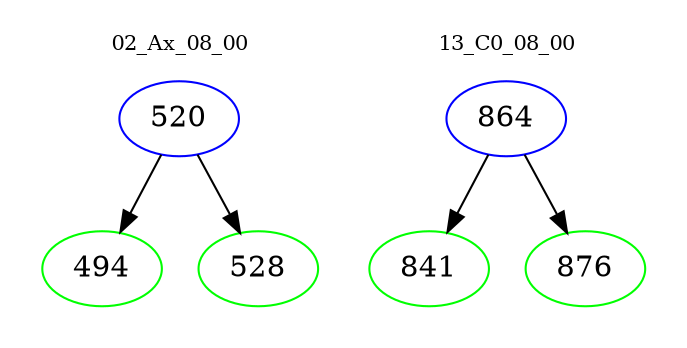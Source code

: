 digraph{
subgraph cluster_0 {
color = white
label = "02_Ax_08_00";
fontsize=10;
T0_520 [label="520", color="blue"]
T0_520 -> T0_494 [color="black"]
T0_494 [label="494", color="green"]
T0_520 -> T0_528 [color="black"]
T0_528 [label="528", color="green"]
}
subgraph cluster_1 {
color = white
label = "13_C0_08_00";
fontsize=10;
T1_864 [label="864", color="blue"]
T1_864 -> T1_841 [color="black"]
T1_841 [label="841", color="green"]
T1_864 -> T1_876 [color="black"]
T1_876 [label="876", color="green"]
}
}

